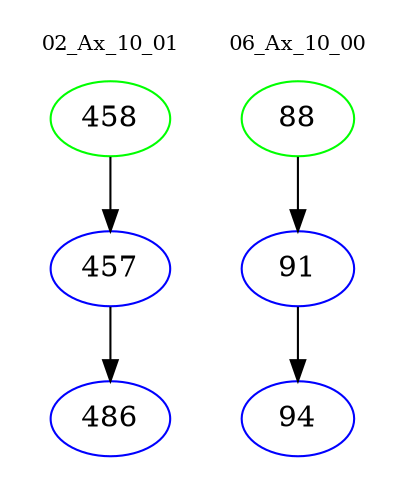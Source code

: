 digraph{
subgraph cluster_0 {
color = white
label = "02_Ax_10_01";
fontsize=10;
T0_458 [label="458", color="green"]
T0_458 -> T0_457 [color="black"]
T0_457 [label="457", color="blue"]
T0_457 -> T0_486 [color="black"]
T0_486 [label="486", color="blue"]
}
subgraph cluster_1 {
color = white
label = "06_Ax_10_00";
fontsize=10;
T1_88 [label="88", color="green"]
T1_88 -> T1_91 [color="black"]
T1_91 [label="91", color="blue"]
T1_91 -> T1_94 [color="black"]
T1_94 [label="94", color="blue"]
}
}
